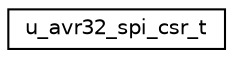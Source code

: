 digraph "Graphical Class Hierarchy"
{
  edge [fontname="Helvetica",fontsize="10",labelfontname="Helvetica",labelfontsize="10"];
  node [fontname="Helvetica",fontsize="10",shape=record];
  rankdir="LR";
  Node1 [label="u_avr32_spi_csr_t",height=0.2,width=0.4,color="black", fillcolor="white", style="filled",URL="$unionu__avr32__spi__csr__t.html"];
}
